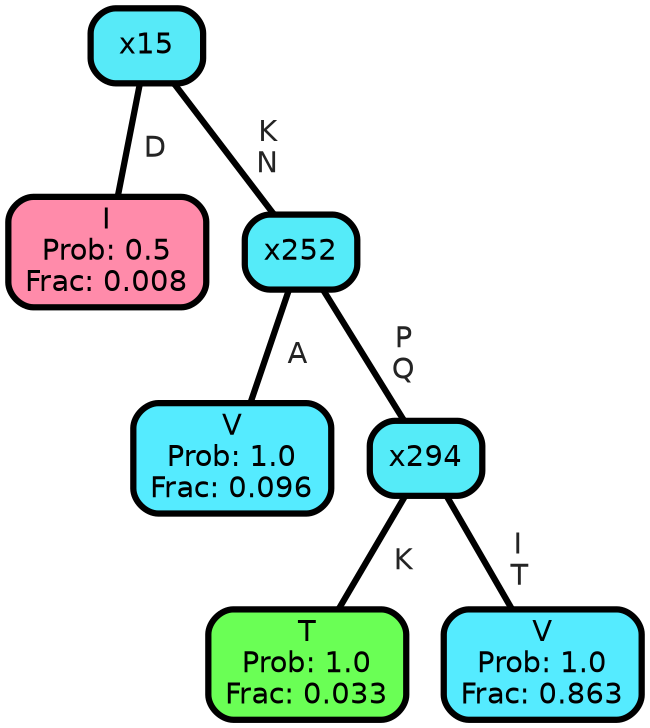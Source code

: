 graph Tree {
node [shape=box, style="filled, rounded",color="black",penwidth="3",fontcolor="black",                 fontname=helvetica] ;
graph [ranksep="0 equally", splines=straight,                 bgcolor=transparent, dpi=200] ;
edge [fontname=helvetica, fontweight=bold,fontcolor=grey14,color=black] ;
0 [label="I
Prob: 0.5
Frac: 0.008", fillcolor="#ff8baa"] ;
1 [label="x15", fillcolor="#57eaf8"] ;
2 [label="V
Prob: 1.0
Frac: 0.096", fillcolor="#55ebff"] ;
3 [label="x252", fillcolor="#55ebf9"] ;
4 [label="T
Prob: 1.0
Frac: 0.033", fillcolor="#6aff55"] ;
5 [label="x294", fillcolor="#55ebf8"] ;
6 [label="V
Prob: 1.0
Frac: 0.863", fillcolor="#55ebff"] ;
1 -- 0 [label=" D",penwidth=3] ;
1 -- 3 [label=" K\n N",penwidth=3] ;
3 -- 2 [label=" A",penwidth=3] ;
3 -- 5 [label=" P\n Q",penwidth=3] ;
5 -- 4 [label=" K",penwidth=3] ;
5 -- 6 [label=" I\n T",penwidth=3] ;
{rank = same;}}